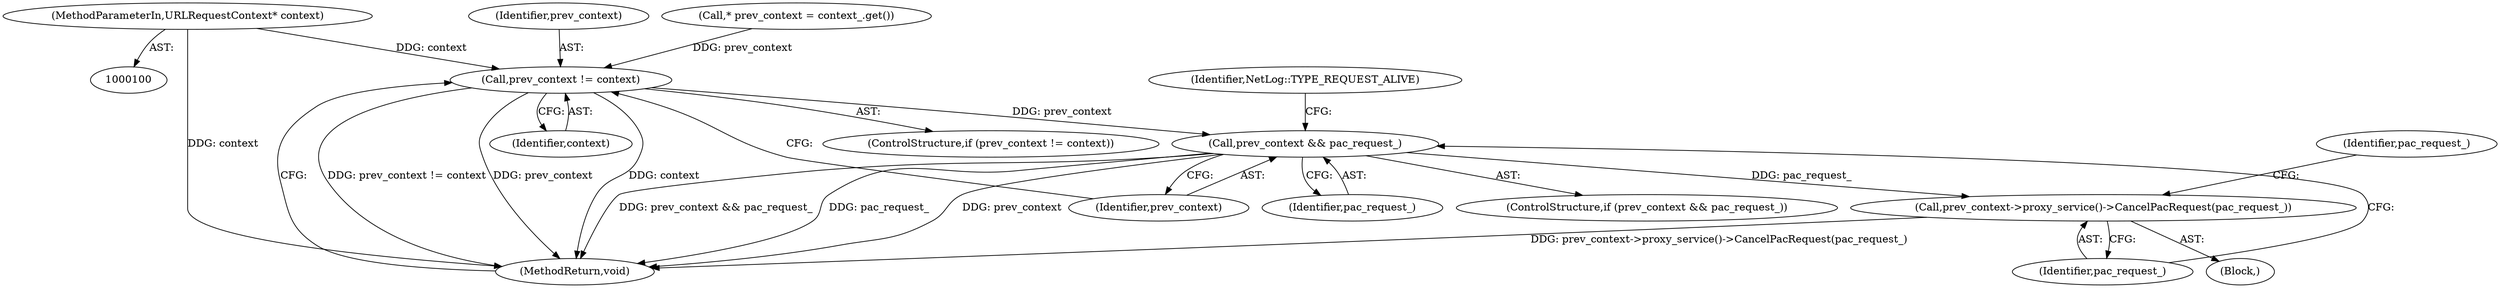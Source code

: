 digraph "0_Chrome_ca8cc70b2de822b939f87effc7c2b83bac280a44_6@pointer" {
"1000101" [label="(MethodParameterIn,URLRequestContext* context)"];
"1000117" [label="(Call,prev_context != context)"];
"1000122" [label="(Call,prev_context && pac_request_)"];
"1000126" [label="(Call,prev_context->proxy_service()->CancelPacRequest(pac_request_))"];
"1000116" [label="(ControlStructure,if (prev_context != context))"];
"1000104" [label="(Call,* prev_context = context_.get())"];
"1000101" [label="(MethodParameterIn,URLRequestContext* context)"];
"1000117" [label="(Call,prev_context != context)"];
"1000126" [label="(Call,prev_context->proxy_service()->CancelPacRequest(pac_request_))"];
"1000123" [label="(Identifier,prev_context)"];
"1000122" [label="(Call,prev_context && pac_request_)"];
"1000124" [label="(Identifier,pac_request_)"];
"1000121" [label="(ControlStructure,if (prev_context && pac_request_))"];
"1000146" [label="(MethodReturn,void)"];
"1000118" [label="(Identifier,prev_context)"];
"1000132" [label="(Identifier,NetLog::TYPE_REQUEST_ALIVE)"];
"1000129" [label="(Identifier,pac_request_)"];
"1000127" [label="(Identifier,pac_request_)"];
"1000119" [label="(Identifier,context)"];
"1000125" [label="(Block,)"];
"1000101" -> "1000100"  [label="AST: "];
"1000101" -> "1000146"  [label="DDG: context"];
"1000101" -> "1000117"  [label="DDG: context"];
"1000117" -> "1000116"  [label="AST: "];
"1000117" -> "1000119"  [label="CFG: "];
"1000118" -> "1000117"  [label="AST: "];
"1000119" -> "1000117"  [label="AST: "];
"1000123" -> "1000117"  [label="CFG: "];
"1000146" -> "1000117"  [label="CFG: "];
"1000117" -> "1000146"  [label="DDG: prev_context != context"];
"1000117" -> "1000146"  [label="DDG: prev_context"];
"1000117" -> "1000146"  [label="DDG: context"];
"1000104" -> "1000117"  [label="DDG: prev_context"];
"1000117" -> "1000122"  [label="DDG: prev_context"];
"1000122" -> "1000121"  [label="AST: "];
"1000122" -> "1000123"  [label="CFG: "];
"1000122" -> "1000124"  [label="CFG: "];
"1000123" -> "1000122"  [label="AST: "];
"1000124" -> "1000122"  [label="AST: "];
"1000127" -> "1000122"  [label="CFG: "];
"1000132" -> "1000122"  [label="CFG: "];
"1000122" -> "1000146"  [label="DDG: prev_context"];
"1000122" -> "1000146"  [label="DDG: prev_context && pac_request_"];
"1000122" -> "1000146"  [label="DDG: pac_request_"];
"1000122" -> "1000126"  [label="DDG: pac_request_"];
"1000126" -> "1000125"  [label="AST: "];
"1000126" -> "1000127"  [label="CFG: "];
"1000127" -> "1000126"  [label="AST: "];
"1000129" -> "1000126"  [label="CFG: "];
"1000126" -> "1000146"  [label="DDG: prev_context->proxy_service()->CancelPacRequest(pac_request_)"];
}
